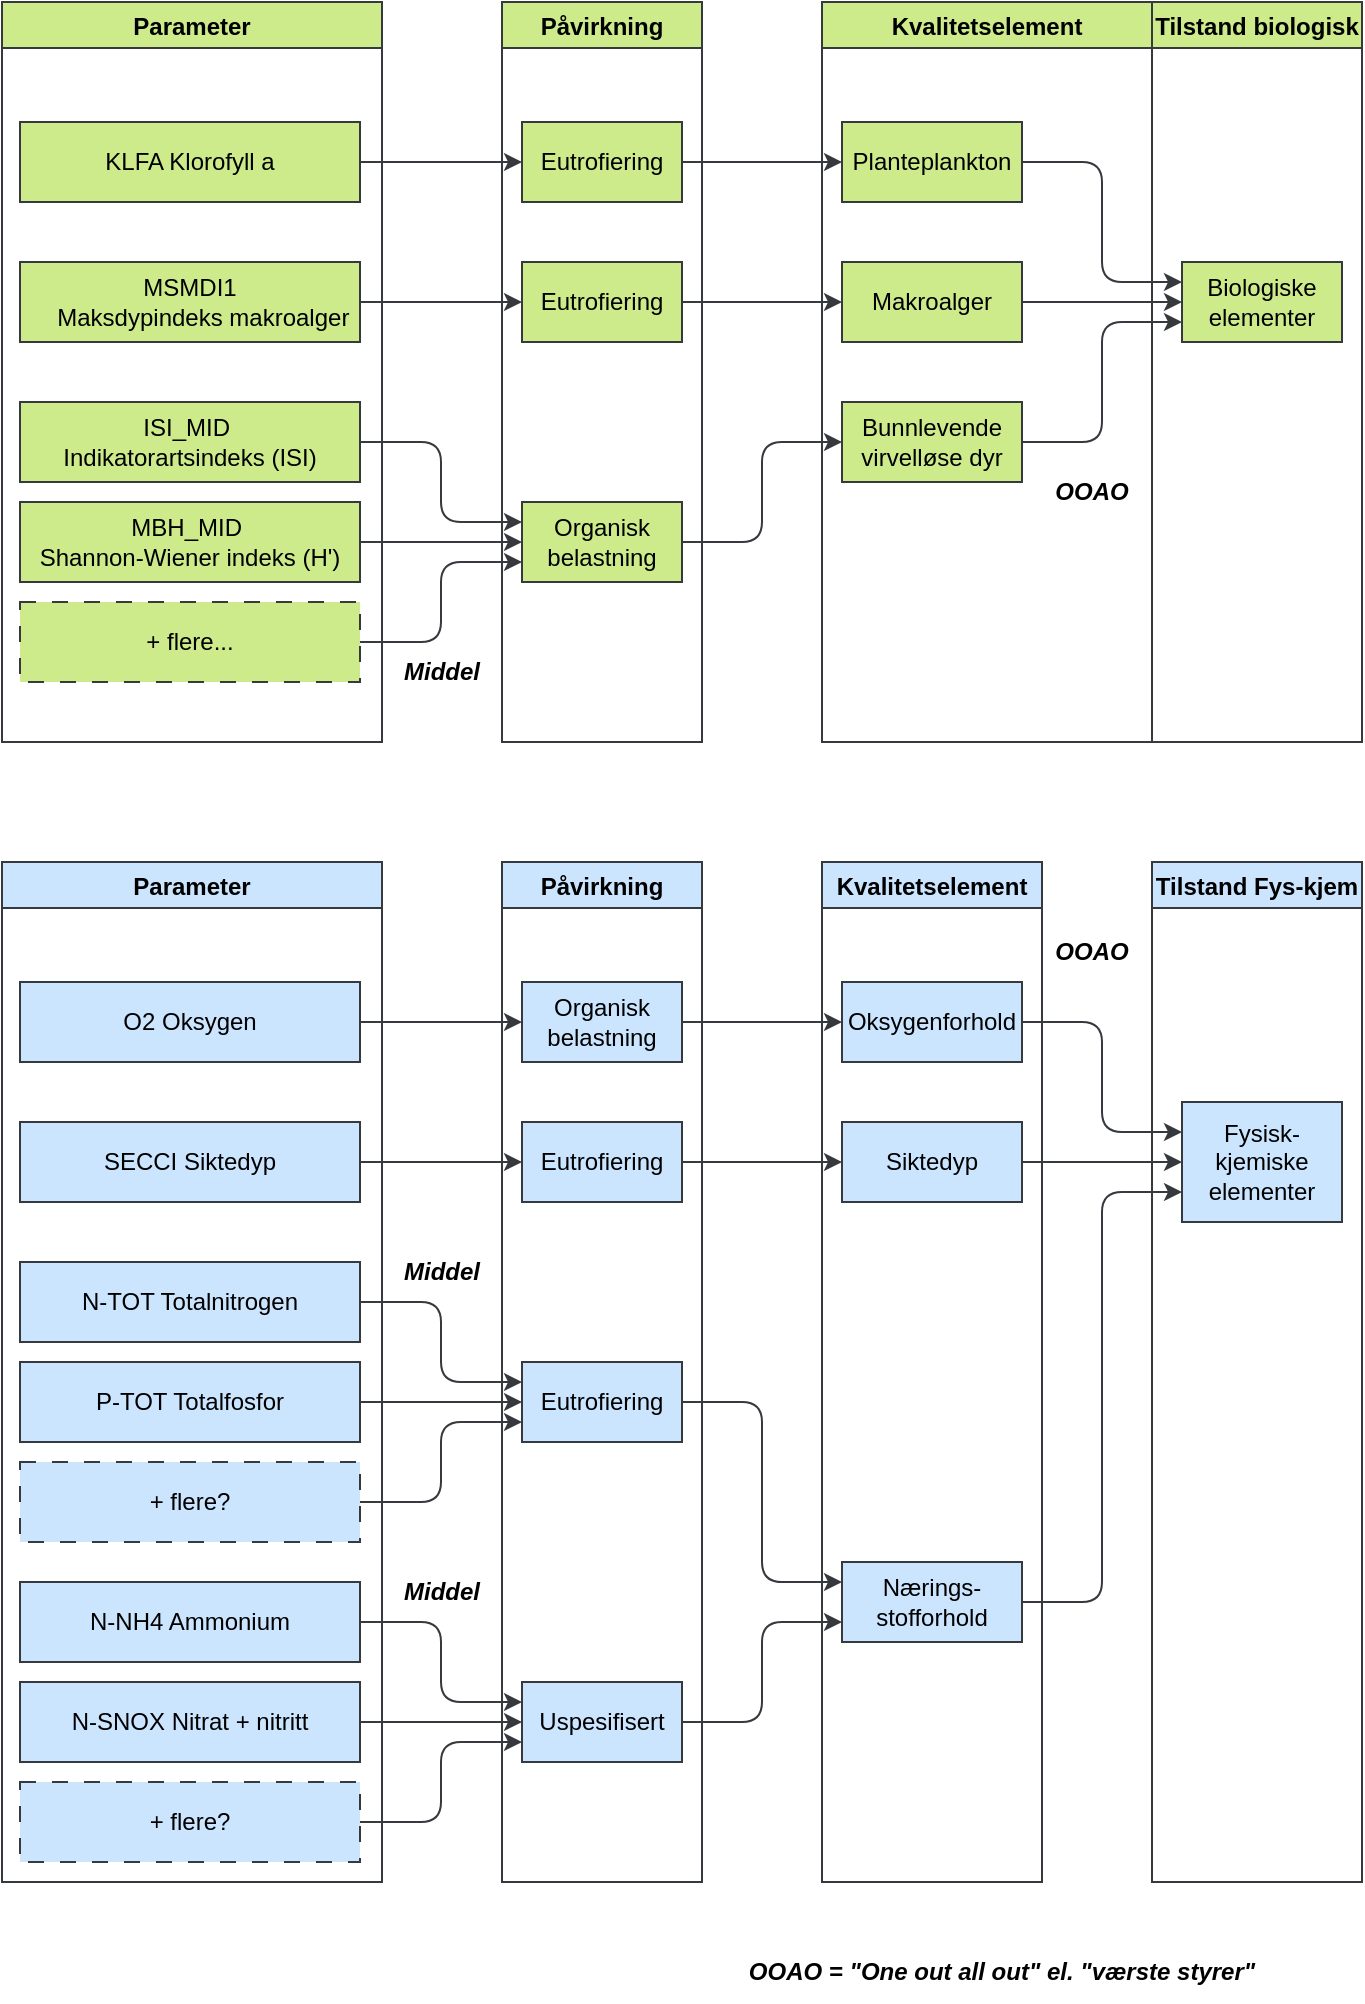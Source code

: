 <mxfile version="28.2.5">
  <diagram name="Page-1" id="hKgmJlj2i8ptv6tC-m2v">
    <mxGraphModel dx="1188" dy="743" grid="1" gridSize="10" guides="1" tooltips="1" connect="1" arrows="1" fold="1" page="1" pageScale="1" pageWidth="827" pageHeight="1169" background="light-dark(#FFFFFF,#FFFFFF)" math="0" shadow="0" adaptiveColors="simple">
      <root>
        <mxCell id="0" />
        <mxCell id="1" parent="0" />
        <mxCell id="rtQf0lQpv6UuY1po2udC-3" value="Planteplankton" style="whiteSpace=wrap;html=1;labelBackgroundColor=none;fillColor=#cdeb8b;strokeColor=#36393d;fontColor=#000000;" parent="1" vertex="1">
          <mxGeometry x="440" y="90" width="90" height="40" as="geometry" />
        </mxCell>
        <mxCell id="rtQf0lQpv6UuY1po2udC-4" value="" style="edgeStyle=elbowEdgeStyle;elbow=horizontal;html=1;rounded=1;curved=0;sourcePerimeterSpacing=0;targetPerimeterSpacing=0;startSize=6;endSize=6;entryX=0;entryY=0.25;entryDx=0;entryDy=0;labelBackgroundColor=none;strokeColor=#36393d;fontColor=#000000;fillColor=#cdeb8b;" parent="1" source="rtQf0lQpv6UuY1po2udC-3" target="rtQf0lQpv6UuY1po2udC-2" edge="1">
          <mxGeometry relative="1" as="geometry" />
        </mxCell>
        <mxCell id="rtQf0lQpv6UuY1po2udC-2" value="Biologiske elementer" style="whiteSpace=wrap;html=1;labelBackgroundColor=none;fillColor=#cdeb8b;strokeColor=#36393d;fontColor=#000000;" parent="1" vertex="1">
          <mxGeometry x="610" y="160" width="80" height="40" as="geometry" />
        </mxCell>
        <mxCell id="rtQf0lQpv6UuY1po2udC-8" value="Makroalger" style="whiteSpace=wrap;html=1;labelBackgroundColor=none;fillColor=#cdeb8b;strokeColor=#36393d;fontColor=#000000;" parent="1" vertex="1">
          <mxGeometry x="440" y="160" width="90" height="40" as="geometry" />
        </mxCell>
        <mxCell id="rtQf0lQpv6UuY1po2udC-9" value="" style="edgeStyle=elbowEdgeStyle;elbow=horizontal;html=1;rounded=1;curved=0;sourcePerimeterSpacing=0;targetPerimeterSpacing=0;startSize=6;endSize=6;entryX=0;entryY=0.5;entryDx=0;entryDy=0;labelBackgroundColor=none;strokeColor=#36393d;fontColor=#000000;fillColor=#cdeb8b;" parent="1" source="rtQf0lQpv6UuY1po2udC-8" target="rtQf0lQpv6UuY1po2udC-2" edge="1">
          <mxGeometry relative="1" as="geometry">
            <mxPoint x="640" y="250" as="targetPoint" />
          </mxGeometry>
        </mxCell>
        <mxCell id="rtQf0lQpv6UuY1po2udC-11" value="Bunnlevende virvelløse dyr" style="whiteSpace=wrap;html=1;labelBackgroundColor=none;fillColor=#cdeb8b;strokeColor=#36393d;fontColor=#000000;" parent="1" vertex="1">
          <mxGeometry x="440" y="230" width="90" height="40" as="geometry" />
        </mxCell>
        <mxCell id="rtQf0lQpv6UuY1po2udC-12" value="" style="edgeStyle=elbowEdgeStyle;elbow=horizontal;html=1;rounded=1;curved=0;sourcePerimeterSpacing=0;targetPerimeterSpacing=0;startSize=6;endSize=6;entryX=0;entryY=0.75;entryDx=0;entryDy=0;labelBackgroundColor=none;strokeColor=#36393d;fontColor=#000000;fillColor=#cdeb8b;" parent="1" source="rtQf0lQpv6UuY1po2udC-11" target="rtQf0lQpv6UuY1po2udC-2" edge="1">
          <mxGeometry relative="1" as="geometry">
            <mxPoint x="640" y="250" as="targetPoint" />
          </mxGeometry>
        </mxCell>
        <mxCell id="y_GRqJ1ZzVfy5zHWJSPP-1" value="Organisk belastning" style="whiteSpace=wrap;html=1;labelBackgroundColor=none;fillColor=#cdeb8b;strokeColor=#36393d;fontColor=#000000;" vertex="1" parent="1">
          <mxGeometry x="280" y="280" width="80" height="40" as="geometry" />
        </mxCell>
        <mxCell id="y_GRqJ1ZzVfy5zHWJSPP-2" value="" style="edgeStyle=elbowEdgeStyle;elbow=horizontal;html=1;rounded=1;curved=0;sourcePerimeterSpacing=0;targetPerimeterSpacing=0;startSize=6;endSize=6;entryX=0;entryY=0.5;entryDx=0;entryDy=0;labelBackgroundColor=none;strokeColor=#36393d;fontColor=#000000;fillColor=#cdeb8b;" edge="1" parent="1" source="y_GRqJ1ZzVfy5zHWJSPP-1" target="rtQf0lQpv6UuY1po2udC-11">
          <mxGeometry relative="1" as="geometry">
            <mxPoint x="390" y="240" as="targetPoint" />
          </mxGeometry>
        </mxCell>
        <mxCell id="y_GRqJ1ZzVfy5zHWJSPP-3" value="&lt;div&gt;ISI_MID&amp;nbsp;&lt;/div&gt;&lt;div&gt;Indikatorartsindeks (ISI)&lt;/div&gt;" style="whiteSpace=wrap;html=1;labelBackgroundColor=none;fillColor=#cdeb8b;strokeColor=#36393d;fontColor=#000000;" vertex="1" parent="1">
          <mxGeometry x="29" y="230" width="170" height="40" as="geometry" />
        </mxCell>
        <mxCell id="y_GRqJ1ZzVfy5zHWJSPP-4" value="" style="edgeStyle=elbowEdgeStyle;elbow=horizontal;html=1;rounded=1;curved=0;sourcePerimeterSpacing=0;targetPerimeterSpacing=0;startSize=6;endSize=6;entryX=0;entryY=0.25;entryDx=0;entryDy=0;labelBackgroundColor=none;strokeColor=#36393d;fontColor=#000000;fillColor=#cdeb8b;" edge="1" parent="1" source="y_GRqJ1ZzVfy5zHWJSPP-3" target="y_GRqJ1ZzVfy5zHWJSPP-1">
          <mxGeometry relative="1" as="geometry">
            <mxPoint x="240" y="310" as="targetPoint" />
          </mxGeometry>
        </mxCell>
        <mxCell id="y_GRqJ1ZzVfy5zHWJSPP-6" value="Eutrofiering" style="whiteSpace=wrap;html=1;labelBackgroundColor=none;fillColor=#cdeb8b;strokeColor=#36393d;fontColor=#000000;" vertex="1" parent="1">
          <mxGeometry x="280" y="160" width="80" height="40" as="geometry" />
        </mxCell>
        <mxCell id="y_GRqJ1ZzVfy5zHWJSPP-7" value="" style="edgeStyle=elbowEdgeStyle;elbow=horizontal;html=1;rounded=1;curved=0;sourcePerimeterSpacing=0;targetPerimeterSpacing=0;startSize=6;endSize=6;entryX=0;entryY=0.5;entryDx=0;entryDy=0;labelBackgroundColor=none;strokeColor=#36393d;fontColor=#000000;fillColor=#cdeb8b;" edge="1" parent="1" source="y_GRqJ1ZzVfy5zHWJSPP-6" target="rtQf0lQpv6UuY1po2udC-8">
          <mxGeometry relative="1" as="geometry">
            <mxPoint x="400" y="130" as="targetPoint" />
          </mxGeometry>
        </mxCell>
        <mxCell id="y_GRqJ1ZzVfy5zHWJSPP-8" value="&lt;div&gt;MSMDI1&lt;/div&gt;&lt;div&gt;&amp;nbsp; &amp;nbsp; Maksdypindeks makroalger&lt;/div&gt;" style="whiteSpace=wrap;html=1;labelBackgroundColor=none;fillColor=#cdeb8b;strokeColor=#36393d;fontColor=#000000;" vertex="1" parent="1">
          <mxGeometry x="29" y="160" width="170" height="40" as="geometry" />
        </mxCell>
        <mxCell id="y_GRqJ1ZzVfy5zHWJSPP-9" value="" style="edgeStyle=elbowEdgeStyle;elbow=horizontal;html=1;rounded=1;curved=0;sourcePerimeterSpacing=0;targetPerimeterSpacing=0;startSize=6;endSize=6;entryX=0;entryY=0.5;entryDx=0;entryDy=0;labelBackgroundColor=none;strokeColor=#36393d;fontColor=#000000;fillColor=#cdeb8b;" edge="1" parent="1" source="y_GRqJ1ZzVfy5zHWJSPP-8" target="y_GRqJ1ZzVfy5zHWJSPP-6">
          <mxGeometry relative="1" as="geometry">
            <mxPoint x="240" y="240" as="targetPoint" />
          </mxGeometry>
        </mxCell>
        <mxCell id="y_GRqJ1ZzVfy5zHWJSPP-10" value="Eutrofiering" style="whiteSpace=wrap;html=1;labelBackgroundColor=none;fillColor=#cdeb8b;strokeColor=#36393d;fontColor=#000000;" vertex="1" parent="1">
          <mxGeometry x="280" y="90" width="80" height="40" as="geometry" />
        </mxCell>
        <mxCell id="y_GRqJ1ZzVfy5zHWJSPP-11" value="" style="edgeStyle=elbowEdgeStyle;elbow=horizontal;html=1;rounded=1;curved=0;sourcePerimeterSpacing=0;targetPerimeterSpacing=0;startSize=6;endSize=6;entryX=0;entryY=0.5;entryDx=0;entryDy=0;labelBackgroundColor=none;strokeColor=#36393d;fontColor=#000000;fillColor=#cdeb8b;" edge="1" parent="1" source="y_GRqJ1ZzVfy5zHWJSPP-10" target="rtQf0lQpv6UuY1po2udC-3">
          <mxGeometry relative="1" as="geometry">
            <mxPoint x="430" y="50" as="targetPoint" />
          </mxGeometry>
        </mxCell>
        <mxCell id="y_GRqJ1ZzVfy5zHWJSPP-12" value="KLFA Klorofyll a" style="whiteSpace=wrap;html=1;labelBackgroundColor=none;fillColor=#cdeb8b;strokeColor=#36393d;fontColor=#000000;" vertex="1" parent="1">
          <mxGeometry x="29" y="90" width="170" height="40" as="geometry" />
        </mxCell>
        <mxCell id="y_GRqJ1ZzVfy5zHWJSPP-13" value="" style="edgeStyle=elbowEdgeStyle;elbow=horizontal;html=1;rounded=1;curved=0;sourcePerimeterSpacing=0;targetPerimeterSpacing=0;startSize=6;endSize=6;entryX=0;entryY=0.5;entryDx=0;entryDy=0;labelBackgroundColor=none;strokeColor=#36393d;fontColor=#000000;fillColor=#cdeb8b;" edge="1" parent="1" source="y_GRqJ1ZzVfy5zHWJSPP-12" target="y_GRqJ1ZzVfy5zHWJSPP-10">
          <mxGeometry relative="1" as="geometry">
            <mxPoint x="240" y="170" as="targetPoint" />
          </mxGeometry>
        </mxCell>
        <mxCell id="y_GRqJ1ZzVfy5zHWJSPP-15" value="&lt;div&gt;MBH_MID&amp;nbsp;&lt;/div&gt;&lt;div&gt;Shannon-Wiener indeks (H&#39;)&lt;/div&gt;" style="whiteSpace=wrap;html=1;labelBackgroundColor=none;fillColor=#cdeb8b;strokeColor=#36393d;fontColor=#000000;" vertex="1" parent="1">
          <mxGeometry x="29" y="280" width="170" height="40" as="geometry" />
        </mxCell>
        <mxCell id="y_GRqJ1ZzVfy5zHWJSPP-16" value="" style="edgeStyle=elbowEdgeStyle;elbow=horizontal;html=1;rounded=1;curved=0;sourcePerimeterSpacing=0;targetPerimeterSpacing=0;startSize=6;endSize=6;entryX=0;entryY=0.5;entryDx=0;entryDy=0;labelBackgroundColor=none;strokeColor=#36393d;fontColor=#000000;fillColor=#cdeb8b;" edge="1" parent="1" source="y_GRqJ1ZzVfy5zHWJSPP-15" target="y_GRqJ1ZzVfy5zHWJSPP-1">
          <mxGeometry relative="1" as="geometry">
            <mxPoint x="320" y="300" as="targetPoint" />
          </mxGeometry>
        </mxCell>
        <mxCell id="y_GRqJ1ZzVfy5zHWJSPP-17" value="+ flere..." style="whiteSpace=wrap;html=1;dashed=1;dashPattern=8 8;labelBackgroundColor=none;fillColor=#cdeb8b;strokeColor=#36393d;fontColor=#000000;" vertex="1" parent="1">
          <mxGeometry x="29" y="330" width="170" height="40" as="geometry" />
        </mxCell>
        <mxCell id="y_GRqJ1ZzVfy5zHWJSPP-18" value="" style="edgeStyle=elbowEdgeStyle;elbow=horizontal;html=1;rounded=1;curved=0;sourcePerimeterSpacing=0;targetPerimeterSpacing=0;startSize=6;endSize=6;entryX=0;entryY=0.75;entryDx=0;entryDy=0;labelBackgroundColor=none;strokeColor=#36393d;fontColor=#000000;fillColor=#cdeb8b;" edge="1" parent="1" source="y_GRqJ1ZzVfy5zHWJSPP-17" target="y_GRqJ1ZzVfy5zHWJSPP-1">
          <mxGeometry relative="1" as="geometry">
            <mxPoint x="320" y="350" as="targetPoint" />
          </mxGeometry>
        </mxCell>
        <mxCell id="y_GRqJ1ZzVfy5zHWJSPP-19" value="Parameter" style="swimlane;labelBackgroundColor=none;fillColor=#cdeb8b;strokeColor=#36393d;fontColor=#000000;" vertex="1" parent="1">
          <mxGeometry x="20" y="30" width="190" height="370" as="geometry" />
        </mxCell>
        <mxCell id="y_GRqJ1ZzVfy5zHWJSPP-20" value="Påvirkning" style="swimlane;labelBackgroundColor=none;fillColor=#cdeb8b;strokeColor=#36393d;fontColor=#000000;" vertex="1" parent="1">
          <mxGeometry x="270" y="30" width="100" height="370" as="geometry">
            <mxRectangle x="270" y="30" width="100" height="30" as="alternateBounds" />
          </mxGeometry>
        </mxCell>
        <mxCell id="y_GRqJ1ZzVfy5zHWJSPP-21" value="Kvalitetselement" style="swimlane;labelBackgroundColor=none;fillColor=#cdeb8b;strokeColor=#36393d;fontColor=#000000;" vertex="1" parent="1">
          <mxGeometry x="430" y="30" width="165" height="370" as="geometry" />
        </mxCell>
        <mxCell id="y_GRqJ1ZzVfy5zHWJSPP-62" value="OOAO" style="text;html=1;align=center;verticalAlign=middle;whiteSpace=wrap;rounded=0;fontColor=#000000;fontStyle=3" vertex="1" parent="y_GRqJ1ZzVfy5zHWJSPP-21">
          <mxGeometry x="105" y="230" width="60" height="30" as="geometry" />
        </mxCell>
        <mxCell id="y_GRqJ1ZzVfy5zHWJSPP-22" value="Tilstand biologisk" style="swimlane;labelBackgroundColor=none;fillColor=#cdeb8b;strokeColor=#36393d;fontColor=#000000;" vertex="1" parent="1">
          <mxGeometry x="595" y="30" width="105" height="370" as="geometry" />
        </mxCell>
        <mxCell id="y_GRqJ1ZzVfy5zHWJSPP-23" value="Oksygenforhold" style="whiteSpace=wrap;html=1;labelBackgroundColor=none;fillColor=#cce5ff;strokeColor=#36393d;fontColor=#000000;" vertex="1" parent="1">
          <mxGeometry x="440" y="520" width="90" height="40" as="geometry" />
        </mxCell>
        <mxCell id="y_GRqJ1ZzVfy5zHWJSPP-24" value="" style="edgeStyle=elbowEdgeStyle;elbow=horizontal;html=1;rounded=1;curved=0;sourcePerimeterSpacing=0;targetPerimeterSpacing=0;startSize=6;endSize=6;entryX=0;entryY=0.25;entryDx=0;entryDy=0;labelBackgroundColor=none;fontColor=#000000;fillColor=#cce5ff;strokeColor=#36393d;" edge="1" parent="1" source="y_GRqJ1ZzVfy5zHWJSPP-23" target="y_GRqJ1ZzVfy5zHWJSPP-25">
          <mxGeometry relative="1" as="geometry" />
        </mxCell>
        <mxCell id="y_GRqJ1ZzVfy5zHWJSPP-25" value="Fysisk-kjemiske elementer" style="whiteSpace=wrap;html=1;labelBackgroundColor=none;fillColor=#cce5ff;strokeColor=#36393d;fontColor=#000000;" vertex="1" parent="1">
          <mxGeometry x="610" y="580" width="80" height="60" as="geometry" />
        </mxCell>
        <mxCell id="y_GRqJ1ZzVfy5zHWJSPP-26" value="Siktedyp" style="whiteSpace=wrap;html=1;labelBackgroundColor=none;fillColor=#cce5ff;strokeColor=#36393d;fontColor=#000000;" vertex="1" parent="1">
          <mxGeometry x="440" y="590" width="90" height="40" as="geometry" />
        </mxCell>
        <mxCell id="y_GRqJ1ZzVfy5zHWJSPP-27" value="" style="edgeStyle=elbowEdgeStyle;elbow=horizontal;html=1;rounded=1;curved=0;sourcePerimeterSpacing=0;targetPerimeterSpacing=0;startSize=6;endSize=6;entryX=0;entryY=0.5;entryDx=0;entryDy=0;labelBackgroundColor=none;fontColor=#000000;fillColor=#cce5ff;strokeColor=#36393d;" edge="1" parent="1" source="y_GRqJ1ZzVfy5zHWJSPP-26" target="y_GRqJ1ZzVfy5zHWJSPP-25">
          <mxGeometry relative="1" as="geometry">
            <mxPoint x="640" y="680" as="targetPoint" />
          </mxGeometry>
        </mxCell>
        <mxCell id="y_GRqJ1ZzVfy5zHWJSPP-29" value="" style="edgeStyle=elbowEdgeStyle;elbow=horizontal;html=1;rounded=1;curved=0;sourcePerimeterSpacing=0;targetPerimeterSpacing=0;startSize=6;endSize=6;entryX=0;entryY=0.75;entryDx=0;entryDy=0;labelBackgroundColor=none;fontColor=#000000;fillColor=#cce5ff;strokeColor=#36393d;" edge="1" parent="1" source="y_GRqJ1ZzVfy5zHWJSPP-28" target="y_GRqJ1ZzVfy5zHWJSPP-25">
          <mxGeometry relative="1" as="geometry">
            <mxPoint x="640" y="680" as="targetPoint" />
          </mxGeometry>
        </mxCell>
        <mxCell id="y_GRqJ1ZzVfy5zHWJSPP-30" value="Eutrofiering" style="whiteSpace=wrap;html=1;labelBackgroundColor=none;fillColor=#cce5ff;strokeColor=#36393d;fontColor=#000000;" vertex="1" parent="1">
          <mxGeometry x="280" y="710" width="80" height="40" as="geometry" />
        </mxCell>
        <mxCell id="y_GRqJ1ZzVfy5zHWJSPP-31" value="" style="edgeStyle=elbowEdgeStyle;elbow=horizontal;html=1;rounded=1;curved=0;sourcePerimeterSpacing=0;targetPerimeterSpacing=0;startSize=6;endSize=6;entryX=0;entryY=0.25;entryDx=0;entryDy=0;labelBackgroundColor=none;fontColor=#000000;fillColor=#cce5ff;strokeColor=#36393d;" edge="1" parent="1" source="y_GRqJ1ZzVfy5zHWJSPP-30" target="y_GRqJ1ZzVfy5zHWJSPP-28">
          <mxGeometry relative="1" as="geometry">
            <mxPoint x="400" y="670" as="targetPoint" />
          </mxGeometry>
        </mxCell>
        <mxCell id="y_GRqJ1ZzVfy5zHWJSPP-32" value="N-TOT Totalnitrogen" style="whiteSpace=wrap;html=1;labelBackgroundColor=none;fillColor=#cce5ff;strokeColor=#36393d;fontColor=#000000;" vertex="1" parent="1">
          <mxGeometry x="29" y="660" width="170" height="40" as="geometry" />
        </mxCell>
        <mxCell id="y_GRqJ1ZzVfy5zHWJSPP-33" value="" style="edgeStyle=elbowEdgeStyle;elbow=horizontal;html=1;rounded=1;curved=0;sourcePerimeterSpacing=0;targetPerimeterSpacing=0;startSize=6;endSize=6;entryX=0;entryY=0.25;entryDx=0;entryDy=0;labelBackgroundColor=none;fontColor=#000000;fillColor=#cce5ff;strokeColor=#36393d;" edge="1" parent="1" source="y_GRqJ1ZzVfy5zHWJSPP-32" target="y_GRqJ1ZzVfy5zHWJSPP-30">
          <mxGeometry relative="1" as="geometry">
            <mxPoint x="240" y="740" as="targetPoint" />
          </mxGeometry>
        </mxCell>
        <mxCell id="y_GRqJ1ZzVfy5zHWJSPP-34" value="Eutrofiering" style="whiteSpace=wrap;html=1;labelBackgroundColor=none;fillColor=#cce5ff;strokeColor=#36393d;fontColor=#000000;" vertex="1" parent="1">
          <mxGeometry x="280" y="590" width="80" height="40" as="geometry" />
        </mxCell>
        <mxCell id="y_GRqJ1ZzVfy5zHWJSPP-35" value="" style="edgeStyle=elbowEdgeStyle;elbow=horizontal;html=1;rounded=1;curved=0;sourcePerimeterSpacing=0;targetPerimeterSpacing=0;startSize=6;endSize=6;entryX=0;entryY=0.5;entryDx=0;entryDy=0;labelBackgroundColor=none;fontColor=#000000;fillColor=#cce5ff;strokeColor=#36393d;" edge="1" parent="1" source="y_GRqJ1ZzVfy5zHWJSPP-34" target="y_GRqJ1ZzVfy5zHWJSPP-26">
          <mxGeometry relative="1" as="geometry">
            <mxPoint x="400" y="560" as="targetPoint" />
          </mxGeometry>
        </mxCell>
        <mxCell id="y_GRqJ1ZzVfy5zHWJSPP-36" value="SECCI Siktedyp" style="whiteSpace=wrap;html=1;labelBackgroundColor=none;fillColor=#cce5ff;strokeColor=#36393d;fontColor=#000000;" vertex="1" parent="1">
          <mxGeometry x="29" y="590" width="170" height="40" as="geometry" />
        </mxCell>
        <mxCell id="y_GRqJ1ZzVfy5zHWJSPP-37" value="" style="edgeStyle=elbowEdgeStyle;elbow=horizontal;html=1;rounded=1;curved=0;sourcePerimeterSpacing=0;targetPerimeterSpacing=0;startSize=6;endSize=6;entryX=0;entryY=0.5;entryDx=0;entryDy=0;labelBackgroundColor=none;fontColor=#000000;fillColor=#cce5ff;strokeColor=#36393d;" edge="1" parent="1" source="y_GRqJ1ZzVfy5zHWJSPP-36" target="y_GRqJ1ZzVfy5zHWJSPP-34">
          <mxGeometry relative="1" as="geometry">
            <mxPoint x="240" y="670" as="targetPoint" />
          </mxGeometry>
        </mxCell>
        <mxCell id="y_GRqJ1ZzVfy5zHWJSPP-38" value="Organisk belastning" style="whiteSpace=wrap;html=1;labelBackgroundColor=none;fillColor=#cce5ff;strokeColor=#36393d;fontColor=#000000;" vertex="1" parent="1">
          <mxGeometry x="280" y="520" width="80" height="40" as="geometry" />
        </mxCell>
        <mxCell id="y_GRqJ1ZzVfy5zHWJSPP-39" value="" style="edgeStyle=elbowEdgeStyle;elbow=horizontal;html=1;rounded=1;curved=0;sourcePerimeterSpacing=0;targetPerimeterSpacing=0;startSize=6;endSize=6;entryX=0;entryY=0.5;entryDx=0;entryDy=0;labelBackgroundColor=none;fontColor=#000000;fillColor=#cce5ff;strokeColor=#36393d;" edge="1" parent="1" source="y_GRqJ1ZzVfy5zHWJSPP-38" target="y_GRqJ1ZzVfy5zHWJSPP-23">
          <mxGeometry relative="1" as="geometry">
            <mxPoint x="430" y="480" as="targetPoint" />
          </mxGeometry>
        </mxCell>
        <mxCell id="y_GRqJ1ZzVfy5zHWJSPP-40" value="O2 Oksygen" style="whiteSpace=wrap;html=1;labelBackgroundColor=none;fillColor=#cce5ff;strokeColor=#36393d;fontColor=#000000;" vertex="1" parent="1">
          <mxGeometry x="29" y="520" width="170" height="40" as="geometry" />
        </mxCell>
        <mxCell id="y_GRqJ1ZzVfy5zHWJSPP-41" value="" style="edgeStyle=elbowEdgeStyle;elbow=horizontal;html=1;rounded=1;curved=0;sourcePerimeterSpacing=0;targetPerimeterSpacing=0;startSize=6;endSize=6;entryX=0;entryY=0.5;entryDx=0;entryDy=0;labelBackgroundColor=none;fontColor=#000000;fillColor=#cce5ff;strokeColor=#36393d;" edge="1" parent="1" source="y_GRqJ1ZzVfy5zHWJSPP-40" target="y_GRqJ1ZzVfy5zHWJSPP-38">
          <mxGeometry relative="1" as="geometry">
            <mxPoint x="240" y="600" as="targetPoint" />
          </mxGeometry>
        </mxCell>
        <mxCell id="y_GRqJ1ZzVfy5zHWJSPP-42" value="P-TOT Totalfosfor" style="whiteSpace=wrap;html=1;labelBackgroundColor=none;fillColor=#cce5ff;strokeColor=#36393d;fontColor=#000000;" vertex="1" parent="1">
          <mxGeometry x="29" y="710" width="170" height="40" as="geometry" />
        </mxCell>
        <mxCell id="y_GRqJ1ZzVfy5zHWJSPP-43" value="" style="edgeStyle=elbowEdgeStyle;elbow=horizontal;html=1;rounded=1;curved=0;sourcePerimeterSpacing=0;targetPerimeterSpacing=0;startSize=6;endSize=6;entryX=0;entryY=0.5;entryDx=0;entryDy=0;labelBackgroundColor=none;fontColor=#000000;fillColor=#cce5ff;strokeColor=#36393d;" edge="1" parent="1" source="y_GRqJ1ZzVfy5zHWJSPP-42" target="y_GRqJ1ZzVfy5zHWJSPP-30">
          <mxGeometry relative="1" as="geometry">
            <mxPoint x="320" y="730" as="targetPoint" />
          </mxGeometry>
        </mxCell>
        <mxCell id="y_GRqJ1ZzVfy5zHWJSPP-44" value="+ flere?" style="whiteSpace=wrap;html=1;dashed=1;dashPattern=8 8;labelBackgroundColor=none;fillColor=#cce5ff;strokeColor=#36393d;fontColor=#000000;" vertex="1" parent="1">
          <mxGeometry x="29" y="760" width="170" height="40" as="geometry" />
        </mxCell>
        <mxCell id="y_GRqJ1ZzVfy5zHWJSPP-45" value="" style="edgeStyle=elbowEdgeStyle;elbow=horizontal;html=1;rounded=1;curved=0;sourcePerimeterSpacing=0;targetPerimeterSpacing=0;startSize=6;endSize=6;entryX=0;entryY=0.75;entryDx=0;entryDy=0;labelBackgroundColor=none;fontColor=#000000;fillColor=#cce5ff;strokeColor=#36393d;" edge="1" parent="1" source="y_GRqJ1ZzVfy5zHWJSPP-44" target="y_GRqJ1ZzVfy5zHWJSPP-30">
          <mxGeometry relative="1" as="geometry">
            <mxPoint x="320" y="780" as="targetPoint" />
          </mxGeometry>
        </mxCell>
        <mxCell id="y_GRqJ1ZzVfy5zHWJSPP-46" value="Parameter" style="swimlane;labelBackgroundColor=none;fillColor=#cce5ff;strokeColor=#36393d;fontColor=#000000;" vertex="1" parent="1">
          <mxGeometry x="20" y="460" width="190" height="510" as="geometry" />
        </mxCell>
        <mxCell id="y_GRqJ1ZzVfy5zHWJSPP-50" value="Uspesifisert" style="whiteSpace=wrap;html=1;labelBackgroundColor=none;fillColor=#cce5ff;strokeColor=#36393d;fontColor=#000000;" vertex="1" parent="y_GRqJ1ZzVfy5zHWJSPP-46">
          <mxGeometry x="260" y="410" width="80" height="40" as="geometry" />
        </mxCell>
        <mxCell id="y_GRqJ1ZzVfy5zHWJSPP-51" value="N-NH4 Ammonium" style="whiteSpace=wrap;html=1;labelBackgroundColor=none;fillColor=#cce5ff;strokeColor=#36393d;fontColor=#000000;" vertex="1" parent="y_GRqJ1ZzVfy5zHWJSPP-46">
          <mxGeometry x="9" y="360" width="170" height="40" as="geometry" />
        </mxCell>
        <mxCell id="y_GRqJ1ZzVfy5zHWJSPP-52" value="" style="edgeStyle=elbowEdgeStyle;elbow=horizontal;html=1;rounded=1;curved=0;sourcePerimeterSpacing=0;targetPerimeterSpacing=0;startSize=6;endSize=6;entryX=0;entryY=0.25;entryDx=0;entryDy=0;labelBackgroundColor=none;fontColor=#000000;fillColor=#cce5ff;strokeColor=#36393d;" edge="1" parent="y_GRqJ1ZzVfy5zHWJSPP-46" source="y_GRqJ1ZzVfy5zHWJSPP-51" target="y_GRqJ1ZzVfy5zHWJSPP-50">
          <mxGeometry relative="1" as="geometry">
            <mxPoint x="220" y="440" as="targetPoint" />
          </mxGeometry>
        </mxCell>
        <mxCell id="y_GRqJ1ZzVfy5zHWJSPP-53" value="N-SNOX Nitrat + nitritt" style="whiteSpace=wrap;html=1;labelBackgroundColor=none;fillColor=#cce5ff;strokeColor=#36393d;fontColor=#000000;" vertex="1" parent="y_GRqJ1ZzVfy5zHWJSPP-46">
          <mxGeometry x="9" y="410" width="170" height="40" as="geometry" />
        </mxCell>
        <mxCell id="y_GRqJ1ZzVfy5zHWJSPP-54" value="" style="edgeStyle=elbowEdgeStyle;elbow=horizontal;html=1;rounded=1;curved=0;sourcePerimeterSpacing=0;targetPerimeterSpacing=0;startSize=6;endSize=6;entryX=0;entryY=0.5;entryDx=0;entryDy=0;labelBackgroundColor=none;fontColor=#000000;fillColor=#cce5ff;strokeColor=#36393d;" edge="1" parent="y_GRqJ1ZzVfy5zHWJSPP-46" source="y_GRqJ1ZzVfy5zHWJSPP-53" target="y_GRqJ1ZzVfy5zHWJSPP-50">
          <mxGeometry relative="1" as="geometry">
            <mxPoint x="300" y="430" as="targetPoint" />
          </mxGeometry>
        </mxCell>
        <mxCell id="y_GRqJ1ZzVfy5zHWJSPP-55" value="+ flere?" style="whiteSpace=wrap;html=1;dashed=1;dashPattern=8 8;labelBackgroundColor=none;fillColor=#cce5ff;strokeColor=#36393d;fontColor=#000000;" vertex="1" parent="y_GRqJ1ZzVfy5zHWJSPP-46">
          <mxGeometry x="9" y="460" width="170" height="40" as="geometry" />
        </mxCell>
        <mxCell id="y_GRqJ1ZzVfy5zHWJSPP-56" value="" style="edgeStyle=elbowEdgeStyle;elbow=horizontal;html=1;rounded=1;curved=0;sourcePerimeterSpacing=0;targetPerimeterSpacing=0;startSize=6;endSize=6;entryX=0;entryY=0.75;entryDx=0;entryDy=0;labelBackgroundColor=none;fontColor=#000000;fillColor=#cce5ff;strokeColor=#36393d;" edge="1" parent="y_GRqJ1ZzVfy5zHWJSPP-46" source="y_GRqJ1ZzVfy5zHWJSPP-55" target="y_GRqJ1ZzVfy5zHWJSPP-50">
          <mxGeometry relative="1" as="geometry">
            <mxPoint x="300" y="480" as="targetPoint" />
          </mxGeometry>
        </mxCell>
        <mxCell id="y_GRqJ1ZzVfy5zHWJSPP-47" value="Påvirkning" style="swimlane;labelBackgroundColor=none;fillColor=#cce5ff;strokeColor=#36393d;fontColor=#000000;" vertex="1" parent="1">
          <mxGeometry x="270" y="460" width="100" height="510" as="geometry" />
        </mxCell>
        <mxCell id="y_GRqJ1ZzVfy5zHWJSPP-48" value="Kvalitetselement" style="swimlane;labelBackgroundColor=none;fillColor=#cce5ff;strokeColor=#36393d;fontColor=#000000;" vertex="1" parent="1">
          <mxGeometry x="430" y="460" width="110" height="510" as="geometry" />
        </mxCell>
        <mxCell id="y_GRqJ1ZzVfy5zHWJSPP-28" value="Nærings-stofforhold" style="whiteSpace=wrap;html=1;labelBackgroundColor=none;fillColor=#cce5ff;strokeColor=#36393d;fontColor=#000000;" vertex="1" parent="y_GRqJ1ZzVfy5zHWJSPP-48">
          <mxGeometry x="10" y="350" width="90" height="40" as="geometry" />
        </mxCell>
        <mxCell id="y_GRqJ1ZzVfy5zHWJSPP-49" value="Tilstand Fys-kjem" style="swimlane;labelBackgroundColor=none;fillColor=#cce5ff;strokeColor=#36393d;fontColor=#000000;" vertex="1" parent="1">
          <mxGeometry x="595" y="460" width="105" height="510" as="geometry" />
        </mxCell>
        <mxCell id="y_GRqJ1ZzVfy5zHWJSPP-61" value="OOAO" style="text;html=1;align=center;verticalAlign=middle;whiteSpace=wrap;rounded=0;fontColor=#000000;fontStyle=3" vertex="1" parent="y_GRqJ1ZzVfy5zHWJSPP-49">
          <mxGeometry x="-60" y="30" width="60" height="30" as="geometry" />
        </mxCell>
        <mxCell id="y_GRqJ1ZzVfy5zHWJSPP-57" value="" style="edgeStyle=elbowEdgeStyle;elbow=horizontal;html=1;rounded=1;curved=0;sourcePerimeterSpacing=0;targetPerimeterSpacing=0;startSize=6;endSize=6;exitX=1;exitY=0.5;exitDx=0;exitDy=0;entryX=0;entryY=0.75;entryDx=0;entryDy=0;labelBackgroundColor=none;fontColor=#000000;fillColor=#cce5ff;strokeColor=#36393d;" edge="1" parent="1" source="y_GRqJ1ZzVfy5zHWJSPP-50" target="y_GRqJ1ZzVfy5zHWJSPP-28">
          <mxGeometry relative="1" as="geometry">
            <mxPoint x="440" y="690" as="targetPoint" />
            <mxPoint x="450" y="970" as="sourcePoint" />
          </mxGeometry>
        </mxCell>
        <mxCell id="y_GRqJ1ZzVfy5zHWJSPP-58" value="Middel" style="text;html=1;align=center;verticalAlign=middle;whiteSpace=wrap;rounded=0;fontColor=#000000;fontStyle=3" vertex="1" parent="1">
          <mxGeometry x="210" y="350" width="60" height="30" as="geometry" />
        </mxCell>
        <mxCell id="y_GRqJ1ZzVfy5zHWJSPP-59" value="Middel" style="text;html=1;align=center;verticalAlign=middle;whiteSpace=wrap;rounded=0;fontColor=#000000;fontStyle=3" vertex="1" parent="1">
          <mxGeometry x="210" y="650" width="60" height="30" as="geometry" />
        </mxCell>
        <mxCell id="y_GRqJ1ZzVfy5zHWJSPP-60" value="Middel" style="text;html=1;align=center;verticalAlign=middle;whiteSpace=wrap;rounded=0;fontColor=#000000;fontStyle=3" vertex="1" parent="1">
          <mxGeometry x="210" y="810" width="60" height="30" as="geometry" />
        </mxCell>
        <mxCell id="y_GRqJ1ZzVfy5zHWJSPP-63" value="OOAO = &quot;One out all out&quot; el. &quot;værste styrer&quot;" style="text;html=1;align=center;verticalAlign=middle;whiteSpace=wrap;rounded=0;fontColor=#000000;fontStyle=3" vertex="1" parent="1">
          <mxGeometry x="370" y="1000" width="300" height="30" as="geometry" />
        </mxCell>
      </root>
    </mxGraphModel>
  </diagram>
</mxfile>
